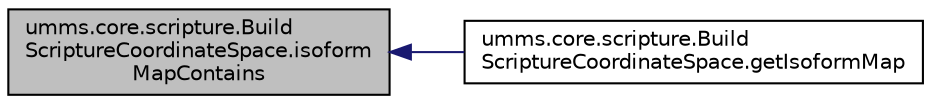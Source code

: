 digraph "umms.core.scripture.BuildScriptureCoordinateSpace.isoformMapContains"
{
  edge [fontname="Helvetica",fontsize="10",labelfontname="Helvetica",labelfontsize="10"];
  node [fontname="Helvetica",fontsize="10",shape=record];
  rankdir="LR";
  Node1 [label="umms.core.scripture.Build\lScriptureCoordinateSpace.isoform\lMapContains",height=0.2,width=0.4,color="black", fillcolor="grey75", style="filled" fontcolor="black"];
  Node1 -> Node2 [dir="back",color="midnightblue",fontsize="10",style="solid",fontname="Helvetica"];
  Node2 [label="umms.core.scripture.Build\lScriptureCoordinateSpace.getIsoformMap",height=0.2,width=0.4,color="black", fillcolor="white", style="filled",URL="$classumms_1_1core_1_1scripture_1_1_build_scripture_coordinate_space.html#a7ba371be0c1c6194e87333cdeb125467"];
}
